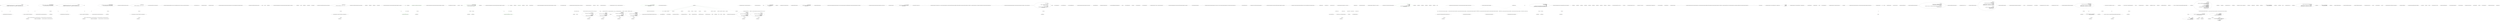 digraph  {
n42 [label=specs, span=""];
n43 [label=result, span=""];
n44 [label="System.Collections.Generic.KeyValuePair<string, System.Collections.Generic.IEnumerable<string>>", span=""];
n45 [label=specs, span=""];
n46 [label=result, span=""];
n47 [label="System.Collections.Generic.KeyValuePair<string, System.Collections.Generic.IEnumerable<string>>", span=""];
n0 [cluster="CommandLine.Tests.Unit.Core.TokenPartitionerTests.Partition_sequence_returns_sequence()", label="Entry CommandLine.Tests.Unit.Core.TokenPartitionerTests.Partition_sequence_returns_sequence()", span="13-13"];
n1 [cluster="CommandLine.Tests.Unit.Core.TokenPartitionerTests.Partition_sequence_returns_sequence()", label="var expectedSequence = new[]\r\n                {\r\n                    new KeyValuePair<string, IEnumerable<string>>(''i'', new[] {''10'', ''20'', ''30'', ''40''}) \r\n                }", span="16-19"];
n2 [cluster="CommandLine.Tests.Unit.Core.TokenPartitionerTests.Partition_sequence_returns_sequence()", label="var specs =new[]\r\n                {\r\n                    new OptionSpecification(string.Empty, ''stringvalue'', false, string.Empty, -1, -1, '\0', null, typeof(string), string.Empty, string.Empty, new List<string>()),\r\n                    new OptionSpecification(''i'', string.Empty, false, string.Empty, 3, 4, '\0', null, typeof(IEnumerable<int>), string.Empty, string.Empty, new List<string>())\r\n                }", span="20-24"];
n6 [cluster="System.Collections.Generic.KeyValuePair<TKey, TValue>.KeyValuePair(TKey, TValue)", label="Entry System.Collections.Generic.KeyValuePair<TKey, TValue>.KeyValuePair(TKey, TValue)", span="0-0"];
n4 [cluster="CommandLine.Tests.Unit.Core.TokenPartitionerTests.Partition_sequence_returns_sequence()", label="Assert.True(expectedSequence.All(a => result.Options.Any(r => a.Key.Equals(r.Key) && a.Value.SequenceEqual(r.Value))))", span="33-33"];
n3 [cluster="CommandLine.Tests.Unit.Core.TokenPartitionerTests.Partition_sequence_returns_sequence()", label="var result = TokenPartitioner.Partition(\r\n                new[] { Token.Name(''i''), Token.Value(''10''), Token.Value(''20''), Token.Value(''30''), Token.Value(''40'') },\r\n                name => TypeLookup.FindTypeDescriptor(name, specs, StringComparer.InvariantCulture)\r\n                )", span="27-30"];
n7 [cluster="CommandLine.Core.OptionSpecification.OptionSpecification(string, string, bool, string, int, int, char, CommandLine.Infrastructure.Maybe<object>, System.Type, string, string, System.Collections.Generic.IEnumerable<string>)", label="Entry CommandLine.Core.OptionSpecification.OptionSpecification(string, string, bool, string, int, int, char, CommandLine.Infrastructure.Maybe<object>, System.Type, string, string, System.Collections.Generic.IEnumerable<string>)", span="17-17"];
n8 [cluster="System.Collections.Generic.List<T>.List()", label="Entry System.Collections.Generic.List<T>.List()", span="0-0"];
n15 [cluster="lambda expression", label="TypeLookup.FindTypeDescriptor(name, specs, StringComparer.InvariantCulture)", span="29-29"];
n9 [cluster="CommandLine.Core.Token.Name(string)", label="Entry CommandLine.Core.Token.Name(string)", span="19-19"];
n10 [cluster="CommandLine.Core.Token.Value(string)", label="Entry CommandLine.Core.Token.Value(string)", span="24-24"];
n11 [cluster="CommandLine.Core.TokenPartitioner.Partition(System.Collections.Generic.IEnumerable<CommandLine.Core.Token>, System.Func<string, CommandLine.Infrastructure.Maybe<CommandLine.Core.TypeDescriptor>>)", label="Entry CommandLine.Core.TokenPartitioner.Partition(System.Collections.Generic.IEnumerable<CommandLine.Core.Token>, System.Func<string, CommandLine.Infrastructure.Maybe<CommandLine.Core.TypeDescriptor>>)", span="12-12"];
n14 [cluster="lambda expression", label="Entry lambda expression", span="29-29"];
n19 [cluster="lambda expression", label="result.Options.Any(r => a.Key.Equals(r.Key) && a.Value.SequenceEqual(r.Value))", span="33-33"];
n5 [cluster="CommandLine.Tests.Unit.Core.TokenPartitionerTests.Partition_sequence_returns_sequence()", label="Exit CommandLine.Tests.Unit.Core.TokenPartitionerTests.Partition_sequence_returns_sequence()", span="13-13"];
n12 [cluster="Unk.All", label="Entry Unk.All", span=""];
n13 [cluster="Unk.True", label="Entry Unk.True", span=""];
n18 [cluster="lambda expression", label="Entry lambda expression", span="33-33"];
n16 [cluster="lambda expression", label="Exit lambda expression", span="29-29"];
n17 [cluster="CommandLine.Core.TypeLookup.FindTypeDescriptor(string, System.Collections.Generic.IEnumerable<CommandLine.Core.OptionSpecification>, System.StringComparer)", label="Entry CommandLine.Core.TypeLookup.FindTypeDescriptor(string, System.Collections.Generic.IEnumerable<CommandLine.Core.OptionSpecification>, System.StringComparer)", span="11-11"];
n20 [cluster="lambda expression", label="Exit lambda expression", span="33-33"];
n21 [cluster="Unk.Any", label="Entry Unk.Any", span=""];
n22 [cluster="lambda expression", label="Entry lambda expression", span="33-33"];
n23 [cluster="lambda expression", label="a.Key.Equals(r.Key) && a.Value.SequenceEqual(r.Value)", span="33-33"];
n24 [cluster="lambda expression", label="Exit lambda expression", span="33-33"];
n25 [cluster="string.Equals(string)", label="Entry string.Equals(string)", span="0-0"];
n26 [cluster="Unk.SequenceEqual", label="Entry Unk.SequenceEqual", span=""];
n27 [cluster="CommandLine.Tests.Unit.Core.TokenPartitionerTests.Partition_sequence_returns_sequence_with_duplicates()", label="Entry CommandLine.Tests.Unit.Core.TokenPartitionerTests.Partition_sequence_returns_sequence_with_duplicates()", span="39-39"];
n28 [cluster="CommandLine.Tests.Unit.Core.TokenPartitionerTests.Partition_sequence_returns_sequence_with_duplicates()", label="var expectedSequence = new[]\r\n                {\r\n                    new KeyValuePair<string, IEnumerable<string>>(''i'', new[] {''10'', ''10'', ''30'', ''40''}) \r\n                }", span="42-45"];
n29 [cluster="CommandLine.Tests.Unit.Core.TokenPartitionerTests.Partition_sequence_returns_sequence_with_duplicates()", label="var specs =new[]\r\n                {\r\n                    new OptionSpecification(string.Empty, ''stringvalue'', false, string.Empty, -1, -1, '\0', null, typeof(string), string.Empty, string.Empty, new List<string>()),\r\n                    new OptionSpecification(''i'', string.Empty, false, string.Empty, 3, 4, '\0', null, typeof(IEnumerable<int>), string.Empty, string.Empty, new List<string>())\r\n                }", span="46-50"];
n31 [cluster="CommandLine.Tests.Unit.Core.TokenPartitionerTests.Partition_sequence_returns_sequence_with_duplicates()", label="Assert.True(expectedSequence.All(a => result.Options.Any(r => a.Key.Equals(r.Key) && a.Value.SequenceEqual(r.Value))))", span="59-59"];
n30 [cluster="CommandLine.Tests.Unit.Core.TokenPartitionerTests.Partition_sequence_returns_sequence_with_duplicates()", label="var result = TokenPartitioner.Partition(\r\n                new[] { Token.Name(''i''), Token.Value(''10''), Token.Value(''10''), Token.Value(''30''), Token.Value(''40'') },\r\n                name => TypeLookup.FindTypeDescriptor(name, specs, StringComparer.InvariantCulture)\r\n                )", span="53-56"];
n34 [cluster="lambda expression", label="TypeLookup.FindTypeDescriptor(name, specs, StringComparer.InvariantCulture)", span="55-55"];
n33 [cluster="lambda expression", label="Entry lambda expression", span="55-55"];
n37 [cluster="lambda expression", label="result.Options.Any(r => a.Key.Equals(r.Key) && a.Value.SequenceEqual(r.Value))", span="59-59"];
n32 [cluster="CommandLine.Tests.Unit.Core.TokenPartitionerTests.Partition_sequence_returns_sequence_with_duplicates()", label="Exit CommandLine.Tests.Unit.Core.TokenPartitionerTests.Partition_sequence_returns_sequence_with_duplicates()", span="39-39"];
n36 [cluster="lambda expression", label="Entry lambda expression", span="59-59"];
n35 [cluster="lambda expression", label="Exit lambda expression", span="55-55"];
n38 [cluster="lambda expression", label="Exit lambda expression", span="59-59"];
n39 [cluster="lambda expression", label="Entry lambda expression", span="59-59"];
n40 [cluster="lambda expression", label="a.Key.Equals(r.Key) && a.Value.SequenceEqual(r.Value)", span="59-59"];
n41 [cluster="lambda expression", label="Exit lambda expression", span="59-59"];
m0_11 [cluster="Unk.SingleOrDefault", file="NameLookup.cs", label="Entry Unk.SingleOrDefault", span=""];
m0_0 [cluster="CommandLine.Core.NameLookup.Contains(string, System.Collections.Generic.IEnumerable<CommandLine.Core.OptionSpecification>, System.StringComparer)", file="NameLookup.cs", label="Entry CommandLine.Core.NameLookup.Contains(string, System.Collections.Generic.IEnumerable<CommandLine.Core.OptionSpecification>, System.StringComparer)", span="11-11"];
m0_1 [cluster="CommandLine.Core.NameLookup.Contains(string, System.Collections.Generic.IEnumerable<CommandLine.Core.OptionSpecification>, System.StringComparer)", color=green, community=0, file="NameLookup.cs", label="return specifications.Any(a => name.MatchName(a.ShortName, a.LongName, comparer));", prediction=0, span="13-13"];
m0_2 [cluster="CommandLine.Core.NameLookup.Contains(string, System.Collections.Generic.IEnumerable<CommandLine.Core.OptionSpecification>, System.StringComparer)", file="NameLookup.cs", label="Exit CommandLine.Core.NameLookup.Contains(string, System.Collections.Generic.IEnumerable<CommandLine.Core.OptionSpecification>, System.StringComparer)", span="11-11"];
m0_7 [cluster="string.MatchName(string, string, System.StringComparer)", file="NameLookup.cs", label="Entry string.MatchName(string, string, System.StringComparer)", span="8-8"];
m0_12 [cluster="Unk.ToMaybe", file="NameLookup.cs", label="Entry Unk.ToMaybe", span=""];
m0_21 [cluster="Unk.Just", file="NameLookup.cs", label="Entry Unk.Just", span=""];
m0_18 [cluster="lambda expression", file="NameLookup.cs", label="Entry lambda expression", span="22-22"];
m0_4 [cluster="lambda expression", file="NameLookup.cs", label="Entry lambda expression", span="13-13"];
m0_5 [cluster="lambda expression", color=green, community=0, file="NameLookup.cs", label="name.MatchName(a.ShortName, a.LongName, comparer)", prediction=1, span="13-13"];
m0_6 [cluster="lambda expression", file="NameLookup.cs", label="Exit lambda expression", span="13-13"];
m0_15 [cluster="lambda expression", file="NameLookup.cs", label="Entry lambda expression", span="20-20"];
m0_16 [cluster="lambda expression", color=green, community=0, file="NameLookup.cs", label="name.MatchName(a.ShortName, a.LongName, comparer) && a.Separator != '\0'", prediction=2, span="20-20"];
m0_17 [cluster="lambda expression", file="NameLookup.cs", label="Exit lambda expression", span="20-20"];
m0_19 [cluster="lambda expression", color=green, community=0, file="NameLookup.cs", label="Maybe.Just(spec.Separator)", prediction=3, span="22-22"];
m0_20 [cluster="lambda expression", file="NameLookup.cs", label="Exit lambda expression", span="22-22"];
m0_14 [cluster="Unk.Return", file="NameLookup.cs", label="Entry Unk.Return", span=""];
m0_13 [cluster="CSharpx.Maybe.Nothing<T>()", file="NameLookup.cs", label="Entry CSharpx.Maybe.Nothing<T>()", span="116-116"];
m0_8 [cluster="CommandLine.Core.NameLookup.HavingSeparator(string, System.Collections.Generic.IEnumerable<CommandLine.Core.OptionSpecification>, System.StringComparer)", file="NameLookup.cs", label="Entry CommandLine.Core.NameLookup.HavingSeparator(string, System.Collections.Generic.IEnumerable<CommandLine.Core.OptionSpecification>, System.StringComparer)", span="16-16"];
m0_9 [cluster="CommandLine.Core.NameLookup.HavingSeparator(string, System.Collections.Generic.IEnumerable<CommandLine.Core.OptionSpecification>, System.StringComparer)", color=green, community=0, file="NameLookup.cs", label="return specifications.SingleOrDefault(\r\n                a => name.MatchName(a.ShortName, a.LongName, comparer) && a.Separator != '\0')\r\n                .ToMaybe()\r\n                .Return(spec => Maybe.Just(spec.Separator), Maybe.Nothing<char>());", prediction=4, span="19-22"];
m0_10 [cluster="CommandLine.Core.NameLookup.HavingSeparator(string, System.Collections.Generic.IEnumerable<CommandLine.Core.OptionSpecification>, System.StringComparer)", file="NameLookup.cs", label="Exit CommandLine.Core.NameLookup.HavingSeparator(string, System.Collections.Generic.IEnumerable<CommandLine.Core.OptionSpecification>, System.StringComparer)", span="16-16"];
m0_22 [file="NameLookup.cs", label=string, span=""];
m0_23 [file="NameLookup.cs", label="System.StringComparer", span=""];
m0_24 [file="NameLookup.cs", label=string, span=""];
m0_25 [file="NameLookup.cs", label="System.StringComparer", span=""];
m1_10 [cluster="CommandLine.Parser.Parser(System.Action<CommandLine.ParserSettings>)", file="Parser.cs", label="throw new ArgumentNullException(''configuration'');", span="39-39"];
m1_8 [cluster="lambda expression", color=green, community=0, file="Parser.cs", label="new[] { ''x'', ''switch'' }.Contains(name)\r\n                        ? Maybe.Just(TypeDescriptor.Create(TypeDescriptorKind.Boolean, Maybe.Nothing<int>()))\r\n                        : Maybe.Nothing<TypeDescriptor>()", prediction=5, span="20-22"];
m1_9 [cluster="CommandLine.Parser.Parser(System.Action<CommandLine.ParserSettings>)", file="Parser.cs", label="configuration == null", span="39-39"];
m1_12 [cluster="CommandLine.Core.TypeDescriptor.Create(CommandLine.Core.TypeDescriptorKind, CommandLine.Infrastructure.Maybe<int>)", file="Parser.cs", label="Entry CommandLine.Core.TypeDescriptor.Create(CommandLine.Core.TypeDescriptorKind, CommandLine.Infrastructure.Maybe<int>)", span="36-36"];
m1_11 [cluster="CommandLine.Infrastructure.Maybe.Nothing<T>()", file="Parser.cs", label="Entry CommandLine.Infrastructure.Maybe.Nothing<T>()", span="66-66"];
m1_13 [cluster="CommandLine.Infrastructure.Maybe.Just<T>(T)", file="Parser.cs", label="Entry CommandLine.Infrastructure.Maybe.Just<T>(T)", span="71-71"];
m1_14 [cluster="CommandLine.Tests.Unit.Core.SwitchTests.Partition_switch_values()", file="Parser.cs", label="Entry CommandLine.Tests.Unit.Core.SwitchTests.Partition_switch_values()", span="28-28"];
m1_37 [cluster="CommandLine.Parser.HandleUnknownArguments(bool)", file="Parser.cs", label="Entry CommandLine.Parser.HandleUnknownArguments(bool)", span="198-198"];
m1_118 [cluster="CommandLine.Parser.HandleUnknownArguments(bool)", file="Parser.cs", label="return ignoreUnknownArguments\r\n                ? Enumerable.Empty<ErrorType>().Concat(ErrorType.UnknownOptionError)\r\n                : Enumerable.Empty<ErrorType>();", span="200-202"];
m1_119 [cluster="CommandLine.Parser.HandleUnknownArguments(bool)", file="Parser.cs", label="Exit CommandLine.Parser.HandleUnknownArguments(bool)", span="198-198"];
m1_87 [cluster="CommandLine.Core.Tokenizer.PreprocessDashDash(System.Collections.Generic.IEnumerable<string>, System.Func<System.Collections.Generic.IEnumerable<string>, RailwaySharp.ErrorHandling.Result<System.Collections.Generic.IEnumerable<CommandLine.Core.Token>, CommandLine.Error>>)", file="Parser.cs", label="Entry CommandLine.Core.Tokenizer.PreprocessDashDash(System.Collections.Generic.IEnumerable<string>, System.Func<System.Collections.Generic.IEnumerable<string>, RailwaySharp.ErrorHandling.Result<System.Collections.Generic.IEnumerable<CommandLine.Core.Token>, CommandLine.Error>>)", span="44-44"];
m1_93 [cluster="CommandLine.Core.Tokenizer.Normalize(System.Collections.Generic.IEnumerable<CommandLine.Core.Token>, System.Func<string, bool>)", file="Parser.cs", label="Entry CommandLine.Core.Tokenizer.Normalize(System.Collections.Generic.IEnumerable<CommandLine.Core.Token>, System.Func<string, bool>)", span="78-78"];
m1_20 [cluster="CommandLine.Core.Token.Value(string)", file="Parser.cs", label="Entry CommandLine.Core.Token.Value(string)", span="24-24"];
m1_21 [cluster="CommandLine.Parser.~Parser()", file="Parser.cs", label="Dispose(false)", span="57-57"];
m1_22 [cluster="lambda expression", file="Parser.cs", label="new[] { ''x'', ''switch'' }.Contains(name)\r\n                        ? Maybe.Just(TypeDescriptor.Create(TypeDescriptorKind.Boolean, Maybe.Nothing<int>()))\r\n                        : Maybe.Nothing<TypeDescriptor>()", span="39-41"];
m1_86 [cluster="Func<IEnumerable<Token>, IEnumerable<Token>>.cstr", file="Parser.cs", label="Entry Func<IEnumerable<Token>, IEnumerable<Token>>.cstr", span=""];
m1_38 [cluster="CommandLine.Core.InstanceBuilder.Build<T>(CSharpx.Maybe<System.Func<T>>, System.Func<System.Collections.Generic.IEnumerable<string>, System.Collections.Generic.IEnumerable<CommandLine.Core.OptionSpecification>, RailwaySharp.ErrorHandling.Result<System.Collections.Generic.IEnumerable<CommandLine.Core.Token>, CommandLine.Error>>, System.Collections.Generic.IEnumerable<string>, System.StringComparer, System.Globalization.CultureInfo, System.Collections.Generic.IEnumerable<CommandLine.ErrorType>)", file="Parser.cs", label="Entry CommandLine.Core.InstanceBuilder.Build<T>(CSharpx.Maybe<System.Func<T>>, System.Func<System.Collections.Generic.IEnumerable<string>, System.Collections.Generic.IEnumerable<CommandLine.Core.OptionSpecification>, RailwaySharp.ErrorHandling.Result<System.Collections.Generic.IEnumerable<CommandLine.Core.Token>, CommandLine.Error>>, System.Collections.Generic.IEnumerable<string>, System.StringComparer, System.Globalization.CultureInfo, System.Collections.Generic.IEnumerable<CommandLine.ErrorType>)", span="37-37"];
m1_89 [cluster="CommandLine.Core.Tokenizer.ExplodeOptionList(RailwaySharp.ErrorHandling.Result<System.Collections.Generic.IEnumerable<CommandLine.Core.Token>, CommandLine.Error>, System.Func<string, CSharpx.Maybe<char>>)", file="Parser.cs", label="Entry CommandLine.Core.Tokenizer.ExplodeOptionList(RailwaySharp.ErrorHandling.Result<System.Collections.Generic.IEnumerable<CommandLine.Core.Token>, CommandLine.Error>, System.Func<string, CSharpx.Maybe<char>>)", span="57-57"];
m1_16 [cluster="CommandLine.Tests.Unit.Core.SwitchTests.Partition_switch_values()", file="Parser.cs", label="var result = Switch.Partition(\r\n                new []\r\n                    {\r\n                        Token.Name(''str''), Token.Value(''strvalue''), Token.Value(''freevalue''),\r\n                        Token.Name(''x''), Token.Value(''freevalue2'')\r\n                    },\r\n                name =>\r\n                    new[] { ''x'', ''switch'' }.Contains(name)\r\n                        ? Maybe.Just(TypeDescriptor.Create(TypeDescriptorKind.Boolean, Maybe.Nothing<int>()))\r\n                        : Maybe.Nothing<TypeDescriptor>())", span="32-41"];
m1_59 [cluster="CommandLine.Parser.ParseArguments(System.Collections.Generic.IEnumerable<string>, params System.Type[])", file="Parser.cs", label="Entry CommandLine.Parser.ParseArguments(System.Collections.Generic.IEnumerable<string>, params System.Type[])", span="144-144"];
m1_60 [cluster="CommandLine.Parser.ParseArguments(System.Collections.Generic.IEnumerable<string>, params System.Type[])", file="Parser.cs", label="args == null", span="146-146"];
m1_62 [cluster="CommandLine.Parser.ParseArguments(System.Collections.Generic.IEnumerable<string>, params System.Type[])", file="Parser.cs", label="types == null", span="147-147"];
m1_64 [cluster="CommandLine.Parser.ParseArguments(System.Collections.Generic.IEnumerable<string>, params System.Type[])", file="Parser.cs", label="types.Length == 0", span="148-148"];
m1_66 [cluster="CommandLine.Parser.ParseArguments(System.Collections.Generic.IEnumerable<string>, params System.Type[])", file="Parser.cs", label="return MakeParserResult(\r\n                () => InstanceChooser.Choose(\r\n                    (arguments, optionSpecs) => Tokenize(arguments, optionSpecs, settings),\r\n                    types,\r\n                    args,\r\n                    settings.NameComparer,\r\n                    settings.ParsingCulture,\r\n                    HandleUnknownArguments(settings.IgnoreUnknownArguments)),\r\n                settings);", span="150-158"];
m1_61 [cluster="CommandLine.Parser.ParseArguments(System.Collections.Generic.IEnumerable<string>, params System.Type[])", file="Parser.cs", label="throw new ArgumentNullException(''args'');", span="146-146"];
m1_63 [cluster="CommandLine.Parser.ParseArguments(System.Collections.Generic.IEnumerable<string>, params System.Type[])", file="Parser.cs", label="throw new ArgumentNullException(''types'');", span="147-147"];
m1_65 [cluster="CommandLine.Parser.ParseArguments(System.Collections.Generic.IEnumerable<string>, params System.Type[])", file="Parser.cs", label="throw new ArgumentOutOfRangeException(''types'');", span="148-148"];
m1_67 [cluster="CommandLine.Parser.ParseArguments(System.Collections.Generic.IEnumerable<string>, params System.Type[])", file="Parser.cs", label="Exit CommandLine.Parser.ParseArguments(System.Collections.Generic.IEnumerable<string>, params System.Type[])", span="144-144"];
m1_3 [cluster="CommandLine.Tests.Unit.Core.SwitchTests.Partition_switch_values_from_empty_token_sequence()", file="Parser.cs", label="expected.ShouldAllBeEquivalentTo(result)", span="24-24"];
m1_17 [cluster="CommandLine.Tests.Unit.Core.SwitchTests.Partition_switch_values()", file="Parser.cs", label="expected.ShouldAllBeEquivalentTo(result)", span="43-43"];
m1_18 [cluster="CommandLine.Tests.Unit.Core.SwitchTests.Partition_switch_values()", file="Parser.cs", label="Exit CommandLine.Tests.Unit.Core.SwitchTests.Partition_switch_values()", span="28-28"];
m1_19 [cluster="CommandLine.Parser.Parser(CommandLine.ParserSettings)", file="Parser.cs", label="Exit CommandLine.Parser.Parser(CommandLine.ParserSettings)", span="46-46"];
m1_68 [cluster="System.ArgumentOutOfRangeException.ArgumentOutOfRangeException(string)", file="Parser.cs", label="Entry System.ArgumentOutOfRangeException.ArgumentOutOfRangeException(string)", span="0-0"];
m1_43 [cluster="CommandLine.Parser.ParseArguments<T>(System.Func<T>, System.Collections.Generic.IEnumerable<string>)", file="Parser.cs", label="Entry CommandLine.Parser.ParseArguments<T>(System.Func<T>, System.Collections.Generic.IEnumerable<string>)", span="114-114"];
m1_44 [cluster="CommandLine.Parser.ParseArguments<T>(System.Func<T>, System.Collections.Generic.IEnumerable<string>)", file="Parser.cs", label="factory == null", span="117-117"];
m1_48 [cluster="CommandLine.Parser.ParseArguments<T>(System.Func<T>, System.Collections.Generic.IEnumerable<string>)", file="Parser.cs", label="args == null", span="119-119"];
m1_50 [cluster="CommandLine.Parser.ParseArguments<T>(System.Func<T>, System.Collections.Generic.IEnumerable<string>)", file="Parser.cs", label="return MakeParserResult(\r\n                () => InstanceBuilder.Build(\r\n                    Maybe.Just(factory),\r\n                    (arguments, optionSpecs) => Tokenize(arguments, optionSpecs, settings),\r\n                    args,\r\n                    settings.NameComparer,\r\n                    settings.ParsingCulture,\r\n                    HandleUnknownArguments(settings.IgnoreUnknownArguments)),\r\n                settings);", span="121-129"];
m1_45 [cluster="CommandLine.Parser.ParseArguments<T>(System.Func<T>, System.Collections.Generic.IEnumerable<string>)", file="Parser.cs", label="throw new ArgumentNullException(''factory'');", span="117-117"];
m1_46 [cluster="CommandLine.Parser.ParseArguments<T>(System.Func<T>, System.Collections.Generic.IEnumerable<string>)", file="Parser.cs", label="!typeof(T).IsMutable()", span="118-118"];
m1_47 [cluster="CommandLine.Parser.ParseArguments<T>(System.Func<T>, System.Collections.Generic.IEnumerable<string>)", file="Parser.cs", label="throw new ArgumentException(''factory'');", span="118-118"];
m1_49 [cluster="CommandLine.Parser.ParseArguments<T>(System.Func<T>, System.Collections.Generic.IEnumerable<string>)", file="Parser.cs", label="throw new ArgumentNullException(''args'');", span="119-119"];
m1_51 [cluster="CommandLine.Parser.ParseArguments<T>(System.Func<T>, System.Collections.Generic.IEnumerable<string>)", file="Parser.cs", label="Exit CommandLine.Parser.ParseArguments<T>(System.Func<T>, System.Collections.Generic.IEnumerable<string>)", span="114-114"];
m1_113 [cluster="CommandLine.Core.NameLookup.HavingSeparator(string, System.Collections.Generic.IEnumerable<CommandLine.Core.OptionSpecification>, System.StringComparer)", file="Parser.cs", label="Entry CommandLine.Core.NameLookup.HavingSeparator(string, System.Collections.Generic.IEnumerable<CommandLine.Core.OptionSpecification>, System.StringComparer)", span="16-16"];
m1_52 [cluster="System.ArgumentException.ArgumentException(string)", file="Parser.cs", label="Entry System.ArgumentException.ArgumentException(string)", span="0-0"];
m1_88 [cluster="CommandLine.Core.Tokenizer.Tokenize(System.Collections.Generic.IEnumerable<string>, System.Func<string, bool>, System.Func<System.Collections.Generic.IEnumerable<CommandLine.Core.Token>, System.Collections.Generic.IEnumerable<CommandLine.Core.Token>>)", file="Parser.cs", label="Entry CommandLine.Core.Tokenizer.Tokenize(System.Collections.Generic.IEnumerable<string>, System.Func<string, bool>, System.Func<System.Collections.Generic.IEnumerable<CommandLine.Core.Token>, System.Collections.Generic.IEnumerable<CommandLine.Core.Token>>)", span="20-20"];
m1_120 [cluster="System.Linq.Enumerable.Empty<TResult>()", file="Parser.cs", label="Entry System.Linq.Enumerable.Empty<TResult>()", span="0-0"];
m1_4 [cluster="CommandLine.Tests.Unit.Core.SwitchTests.Partition_switch_values_from_empty_token_sequence()", file="Parser.cs", label="Exit CommandLine.Tests.Unit.Core.SwitchTests.Partition_switch_values_from_empty_token_sequence()", span="13-13"];
m1_97 [cluster="CommandLine.Core.NameLookup.Contains(string, System.Collections.Generic.IEnumerable<CommandLine.Core.OptionSpecification>, System.StringComparer)", file="Parser.cs", label="Entry CommandLine.Core.NameLookup.Contains(string, System.Collections.Generic.IEnumerable<CommandLine.Core.OptionSpecification>, System.StringComparer)", span="11-11"];
m1_5 [cluster="CommandLine.Core.Switch.Partition(System.Collections.Generic.IEnumerable<CommandLine.Core.Token>, System.Func<string, CommandLine.Infrastructure.Maybe<CommandLine.Core.TypeDescriptor>>)", file="Parser.cs", label="Entry CommandLine.Core.Switch.Partition(System.Collections.Generic.IEnumerable<CommandLine.Core.Token>, System.Func<string, CommandLine.Infrastructure.Maybe<CommandLine.Core.TypeDescriptor>>)", span="11-11"];
m1_6 [cluster="Unk.ShouldAllBeEquivalentTo", file="Parser.cs", label="Entry Unk.ShouldAllBeEquivalentTo", span=""];
m1_7 [cluster="CommandLine.Parser.Parser()", file="Parser.cs", label="Exit CommandLine.Parser.Parser()", span="26-26"];
m1_31 [cluster="CSharpx.Maybe.Just<T>(T)", file="Parser.cs", label="Entry CSharpx.Maybe.Just<T>(T)", span="124-124"];
m1_116 [cluster="System.Func<TResult>.Invoke()", file="Parser.cs", label="Entry System.Func<TResult>.Invoke()", span="0-0"];
m1_117 [cluster="CommandLine.Parser.DisplayHelp<T>(CommandLine.ParserResult<T>, System.IO.TextWriter)", file="Parser.cs", label="Entry CommandLine.Parser.DisplayHelp<T>(CommandLine.ParserResult<T>, System.IO.TextWriter)", span="205-205"];
m1_122 [cluster="CommandLine.Parser.DisplayHelp<T>(CommandLine.ParserResult<T>, System.IO.TextWriter)", file="Parser.cs", label="parserResult.Tag == ParserResultType.NotParsed", span="207-207"];
m1_123 [cluster="CommandLine.Parser.DisplayHelp<T>(CommandLine.ParserResult<T>, System.IO.TextWriter)", file="Parser.cs", label="((NotParsed<T>)parserResult).Errors.Any()", span="209-209"];
m1_124 [cluster="CommandLine.Parser.DisplayHelp<T>(CommandLine.ParserResult<T>, System.IO.TextWriter)", file="Parser.cs", label="helpWriter.ToMaybe().Do(writer => writer.Write(HelpText.AutoBuild(parserResult)))", span="211-211"];
m1_125 [cluster="CommandLine.Parser.DisplayHelp<T>(CommandLine.ParserResult<T>, System.IO.TextWriter)", file="Parser.cs", label="return parserResult;", span="215-215"];
m1_126 [cluster="CommandLine.Parser.DisplayHelp<T>(CommandLine.ParserResult<T>, System.IO.TextWriter)", file="Parser.cs", label="Exit CommandLine.Parser.DisplayHelp<T>(CommandLine.ParserResult<T>, System.IO.TextWriter)", span="205-205"];
m1_130 [cluster="lambda expression", file="Parser.cs", label="Entry lambda expression", span="211-211"];
m1_0 [cluster="CommandLine.Tests.Unit.Core.SwitchTests.Partition_switch_values_from_empty_token_sequence()", file="Parser.cs", label="Entry CommandLine.Tests.Unit.Core.SwitchTests.Partition_switch_values_from_empty_token_sequence()", span="13-13"];
m1_2 [cluster="CommandLine.Tests.Unit.Core.SwitchTests.Partition_switch_values_from_empty_token_sequence()", color=green, community=0, file="Parser.cs", label="var result = Switch.Partition(\r\n                new Token[] { },\r\n                name =>\r\n                    new[] { ''x'', ''switch'' }.Contains(name)\r\n                        ? Maybe.Just(TypeDescriptor.Create(TypeDescriptorKind.Boolean, Maybe.Nothing<int>()))\r\n                        : Maybe.Nothing<TypeDescriptor>())", prediction=6, span="17-22"];
m1_35 [cluster="lambda expression", file="Parser.cs", label="InstanceBuilder.Build(\r\n                    factory,\r\n                    (arguments, optionSpecs) => Tokenize(arguments, optionSpecs, settings),\r\n                    args,\r\n                    settings.NameComparer,\r\n                    settings.ParsingCulture,\r\n                    HandleUnknownArguments(settings.IgnoreUnknownArguments))", span="94-100"];
m1_34 [cluster="lambda expression", file="Parser.cs", label="Entry lambda expression", span="94-100"];
m1_36 [cluster="lambda expression", file="Parser.cs", label="Exit lambda expression", span="94-100"];
m1_39 [cluster="lambda expression", file="Parser.cs", label="Entry lambda expression", span="96-96"];
m1_40 [cluster="lambda expression", file="Parser.cs", label="Tokenize(arguments, optionSpecs, settings)", span="96-96"];
m1_41 [cluster="lambda expression", file="Parser.cs", label="Exit lambda expression", span="96-96"];
m1_54 [cluster="lambda expression", file="Parser.cs", label="InstanceBuilder.Build(\r\n                    Maybe.Just(factory),\r\n                    (arguments, optionSpecs) => Tokenize(arguments, optionSpecs, settings),\r\n                    args,\r\n                    settings.NameComparer,\r\n                    settings.ParsingCulture,\r\n                    HandleUnknownArguments(settings.IgnoreUnknownArguments))", span="122-128"];
m1_53 [cluster="lambda expression", file="Parser.cs", label="Entry lambda expression", span="122-128"];
m1_55 [cluster="lambda expression", file="Parser.cs", label="Exit lambda expression", span="122-128"];
m1_56 [cluster="lambda expression", file="Parser.cs", label="Entry lambda expression", span="124-124"];
m1_57 [cluster="lambda expression", file="Parser.cs", label="Tokenize(arguments, optionSpecs, settings)", span="124-124"];
m1_58 [cluster="lambda expression", file="Parser.cs", label="Exit lambda expression", span="124-124"];
m1_70 [cluster="lambda expression", file="Parser.cs", label="InstanceChooser.Choose(\r\n                    (arguments, optionSpecs) => Tokenize(arguments, optionSpecs, settings),\r\n                    types,\r\n                    args,\r\n                    settings.NameComparer,\r\n                    settings.ParsingCulture,\r\n                    HandleUnknownArguments(settings.IgnoreUnknownArguments))", span="151-157"];
m1_69 [cluster="lambda expression", file="Parser.cs", label="Entry lambda expression", span="151-157"];
m1_71 [cluster="lambda expression", file="Parser.cs", label="Exit lambda expression", span="151-157"];
m1_73 [cluster="lambda expression", file="Parser.cs", label="Entry lambda expression", span="152-152"];
m1_74 [cluster="lambda expression", file="Parser.cs", label="Tokenize(arguments, optionSpecs, settings)", span="152-152"];
m1_75 [cluster="lambda expression", file="Parser.cs", label="Exit lambda expression", span="152-152"];
m1_102 [cluster="lambda expression", file="Parser.cs", label="Tokenizer.Tokenize(args, name => NameLookup.Contains(name, optionSpecs, settings.NameComparer), normalize)", span="185-185"];
m1_105 [cluster="lambda expression", file="Parser.cs", label="NameLookup.Contains(name, optionSpecs, settings.NameComparer)", span="185-185"];
m1_108 [cluster="lambda expression", file="Parser.cs", label="NameLookup.Contains(name, optionSpecs, settings.NameComparer)", span="186-186"];
m1_111 [cluster="lambda expression", file="Parser.cs", label="NameLookup.HavingSeparator(name, optionSpecs, settings.NameComparer)", span="187-187"];
m1_99 [cluster="lambda expression", file="Parser.cs", label=toks, span="179-179"];
m1_101 [cluster="lambda expression", file="Parser.cs", label="Entry lambda expression", span="184-185"];
m1_107 [cluster="lambda expression", file="Parser.cs", label="Entry lambda expression", span="186-186"];
m1_110 [cluster="lambda expression", file="Parser.cs", label="Entry lambda expression", span="187-187"];
m1_90 [cluster="lambda expression", file="Parser.cs", label="Entry lambda expression", span="177-178"];
m1_92 [cluster="lambda expression", file="Parser.cs", label="Exit lambda expression", span="177-178"];
m1_94 [cluster="lambda expression", file="Parser.cs", label="Entry lambda expression", span="178-178"];
m1_96 [cluster="lambda expression", file="Parser.cs", label="Exit lambda expression", span="178-178"];
m1_98 [cluster="lambda expression", file="Parser.cs", label="Entry lambda expression", span="179-179"];
m1_100 [cluster="lambda expression", file="Parser.cs", label="Exit lambda expression", span="179-179"];
m1_103 [cluster="lambda expression", file="Parser.cs", label="Exit lambda expression", span="184-185"];
m1_104 [cluster="lambda expression", file="Parser.cs", label="Entry lambda expression", span="185-185"];
m1_106 [cluster="lambda expression", file="Parser.cs", label="Exit lambda expression", span="185-185"];
m1_109 [cluster="lambda expression", file="Parser.cs", label="Exit lambda expression", span="186-186"];
m1_112 [cluster="lambda expression", file="Parser.cs", label="Exit lambda expression", span="187-187"];
m1_131 [cluster="lambda expression", file="Parser.cs", label="writer.Write(HelpText.AutoBuild(parserResult))", span="211-211"];
m1_132 [cluster="lambda expression", file="Parser.cs", label="Exit lambda expression", span="211-211"];
m1_127 [cluster="System.Collections.Generic.IEnumerable<TSource>.Any<TSource>()", file="Parser.cs", label="Entry System.Collections.Generic.IEnumerable<TSource>.Any<TSource>()", span="0-0"];
m1_128 [cluster="T.ToMaybe<T>()", file="Parser.cs", label="Entry T.ToMaybe<T>()", span="249-249"];
m1_121 [cluster="System.Collections.Generic.IEnumerable<T>.Concat<T>(T)", file="Parser.cs", label="Entry System.Collections.Generic.IEnumerable<T>.Concat<T>(T)", span="94-94"];
m1_129 [cluster="CSharpx.Maybe<T>.Do<T>(System.Action<T>)", file="Parser.cs", label="Entry CSharpx.Maybe<T>.Do<T>(System.Action<T>)", span="300-300"];
m1_133 [cluster="CommandLine.Text.HelpText.AutoBuild<T>(CommandLine.ParserResult<T>)", file="Parser.cs", label="Entry CommandLine.Text.HelpText.AutoBuild<T>(CommandLine.ParserResult<T>)", span="260-260"];
m1_15 [cluster="System.ArgumentNullException.ArgumentNullException(string)", file="Parser.cs", label="Entry System.ArgumentNullException.ArgumentNullException(string)", span="0-0"];
m1_80 [cluster="System.GC.SuppressFinalize(object)", file="Parser.cs", label="Entry System.GC.SuppressFinalize(object)", span="0-0"];
m1_32 [cluster="CSharpx.Maybe.Nothing<T>()", file="Parser.cs", label="Entry CSharpx.Maybe.Nothing<T>()", span="116-116"];
m1_142 [cluster="CommandLine.ParserSettings.Dispose()", file="Parser.cs", label="Entry CommandLine.ParserSettings.Dispose()", span="119-119"];
m1_72 [cluster="CommandLine.Core.InstanceChooser.Choose(System.Func<System.Collections.Generic.IEnumerable<string>, System.Collections.Generic.IEnumerable<CommandLine.Core.OptionSpecification>, RailwaySharp.ErrorHandling.Result<System.Collections.Generic.IEnumerable<CommandLine.Core.Token>, CommandLine.Error>>, System.Collections.Generic.IEnumerable<System.Type>, System.Collections.Generic.IEnumerable<string>, System.StringComparer, System.Globalization.CultureInfo, System.Collections.Generic.IEnumerable<CommandLine.ErrorType>)", file="Parser.cs", label="Entry CommandLine.Core.InstanceChooser.Choose(System.Func<System.Collections.Generic.IEnumerable<string>, System.Collections.Generic.IEnumerable<CommandLine.Core.OptionSpecification>, RailwaySharp.ErrorHandling.Result<System.Collections.Generic.IEnumerable<CommandLine.Core.Token>, CommandLine.Error>>, System.Collections.Generic.IEnumerable<System.Type>, System.Collections.Generic.IEnumerable<string>, System.StringComparer, System.Globalization.CultureInfo, System.Collections.Generic.IEnumerable<CommandLine.ErrorType>)", span="35-35"];
m1_30 [cluster="System.Type.IsMutable()", file="Parser.cs", label="Entry System.Type.IsMutable()", span="139-139"];
m1_33 [cluster="CommandLine.Parser.MakeParserResult<T>(System.Func<CommandLine.ParserResult<T>>, CommandLine.ParserSettings)", file="Parser.cs", label="Entry CommandLine.Parser.MakeParserResult<T>(System.Func<CommandLine.ParserResult<T>>, CommandLine.ParserSettings)", span="191-191"];
m1_114 [cluster="CommandLine.Parser.MakeParserResult<T>(System.Func<CommandLine.ParserResult<T>>, CommandLine.ParserSettings)", file="Parser.cs", label="return DisplayHelp(\r\n                parseFunc(),\r\n                settings.HelpWriter);", span="193-195"];
m1_115 [cluster="CommandLine.Parser.MakeParserResult<T>(System.Func<CommandLine.ParserResult<T>>, CommandLine.ParserSettings)", file="Parser.cs", label="Exit CommandLine.Parser.MakeParserResult<T>(System.Func<CommandLine.ParserResult<T>>, CommandLine.ParserSettings)", span="191-191"];
m1_76 [cluster="CommandLine.Parser.Dispose()", file="Parser.cs", label="Entry CommandLine.Parser.Dispose()", span="164-164"];
m1_77 [cluster="CommandLine.Parser.Dispose()", file="Parser.cs", label="Dispose(true)", span="166-166"];
m1_78 [cluster="CommandLine.Parser.Dispose()", file="Parser.cs", label="GC.SuppressFinalize(this)", span="168-168"];
m1_79 [cluster="CommandLine.Parser.Dispose()", file="Parser.cs", label="Exit CommandLine.Parser.Dispose()", span="164-164"];
m1_24 [cluster="CommandLine.Parser.ParseArguments<T>(System.Collections.Generic.IEnumerable<string>)", file="Parser.cs", label="Entry CommandLine.Parser.ParseArguments<T>(System.Collections.Generic.IEnumerable<string>)", span="85-85"];
m1_25 [cluster="CommandLine.Parser.ParseArguments<T>(System.Collections.Generic.IEnumerable<string>)", file="Parser.cs", label="args == null", span="87-87"];
m1_28 [cluster="CommandLine.Parser.ParseArguments<T>(System.Collections.Generic.IEnumerable<string>)", file="Parser.cs", label="return MakeParserResult(\r\n                () => InstanceBuilder.Build(\r\n                    factory,\r\n                    (arguments, optionSpecs) => Tokenize(arguments, optionSpecs, settings),\r\n                    args,\r\n                    settings.NameComparer,\r\n                    settings.ParsingCulture,\r\n                    HandleUnknownArguments(settings.IgnoreUnknownArguments)),\r\n                settings);", span="93-101"];
m1_26 [cluster="CommandLine.Parser.ParseArguments<T>(System.Collections.Generic.IEnumerable<string>)", file="Parser.cs", label="throw new ArgumentNullException(''args'');", span="87-87"];
m1_27 [cluster="CommandLine.Parser.ParseArguments<T>(System.Collections.Generic.IEnumerable<string>)", file="Parser.cs", label="var factory = typeof(T).IsMutable()\r\n                ? Maybe.Just<Func<T>>(Activator.CreateInstance<T>)\r\n                : Maybe.Nothing<Func<T>>()", span="89-91"];
m1_29 [cluster="CommandLine.Parser.ParseArguments<T>(System.Collections.Generic.IEnumerable<string>)", file="Parser.cs", label="Exit CommandLine.Parser.ParseArguments<T>(System.Collections.Generic.IEnumerable<string>)", span="85-85"];
m1_42 [cluster="CommandLine.Parser.Tokenize(System.Collections.Generic.IEnumerable<string>, System.Collections.Generic.IEnumerable<CommandLine.Core.OptionSpecification>, CommandLine.ParserSettings)", file="Parser.cs", label="Entry CommandLine.Parser.Tokenize(System.Collections.Generic.IEnumerable<string>, System.Collections.Generic.IEnumerable<CommandLine.Core.OptionSpecification>, CommandLine.ParserSettings)", span="171-171"];
m1_82 [cluster="CommandLine.Parser.Tokenize(System.Collections.Generic.IEnumerable<string>, System.Collections.Generic.IEnumerable<CommandLine.Core.OptionSpecification>, CommandLine.ParserSettings)", file="Parser.cs", label="var tokens = settings.EnableDashDash\r\n                ? Tokenizer.PreprocessDashDash(\r\n                        arguments,\r\n                        args =>\r\n                            Tokenizer.Tokenize(args, name => NameLookup.Contains(name, optionSpecs, settings.NameComparer), normalize))\r\n                : Tokenizer.Tokenize(arguments, name => NameLookup.Contains(name, optionSpecs, settings.NameComparer), normalize)", span="181-186"];
m1_83 [cluster="CommandLine.Parser.Tokenize(System.Collections.Generic.IEnumerable<string>, System.Collections.Generic.IEnumerable<CommandLine.Core.OptionSpecification>, CommandLine.ParserSettings)", file="Parser.cs", label="var explodedTokens = Tokenizer.ExplodeOptionList(tokens, name => NameLookup.HavingSeparator(name, optionSpecs, settings.NameComparer))", span="187-187"];
m1_84 [cluster="CommandLine.Parser.Tokenize(System.Collections.Generic.IEnumerable<string>, System.Collections.Generic.IEnumerable<CommandLine.Core.OptionSpecification>, CommandLine.ParserSettings)", file="Parser.cs", label="return explodedTokens;", span="188-188"];
m1_85 [cluster="CommandLine.Parser.Tokenize(System.Collections.Generic.IEnumerable<string>, System.Collections.Generic.IEnumerable<CommandLine.Core.OptionSpecification>, CommandLine.ParserSettings)", file="Parser.cs", label="Exit CommandLine.Parser.Tokenize(System.Collections.Generic.IEnumerable<string>, System.Collections.Generic.IEnumerable<CommandLine.Core.OptionSpecification>, CommandLine.ParserSettings)", span="171-171"];
m1_23 [cluster="CommandLine.Parser.Dispose(bool)", file="Parser.cs", label="Entry CommandLine.Parser.Dispose(bool)", span="218-218"];
m1_135 [cluster="CommandLine.Parser.Dispose(bool)", file="Parser.cs", label=disposed, span="220-220"];
m1_137 [cluster="CommandLine.Parser.Dispose(bool)", file="Parser.cs", label=disposing, span="225-225"];
m1_136 [cluster="CommandLine.Parser.Dispose(bool)", file="Parser.cs", label="return;", span="222-222"];
m1_138 [cluster="CommandLine.Parser.Dispose(bool)", file="Parser.cs", label="settings != null", span="227-227"];
m1_139 [cluster="CommandLine.Parser.Dispose(bool)", file="Parser.cs", label="settings.Dispose()", span="229-229"];
m1_140 [cluster="CommandLine.Parser.Dispose(bool)", file="Parser.cs", label="disposed = true", span="232-232"];
m1_141 [cluster="CommandLine.Parser.Dispose(bool)", file="Parser.cs", label="Exit CommandLine.Parser.Dispose(bool)", span="218-218"];
m1_134 [cluster="System.IO.TextWriter.Write(string)", file="Parser.cs", label="Entry System.IO.TextWriter.Write(string)", span="0-0"];
m1_143 [file="Parser.cs", label="CommandLine.Parser", span=""];
m1_144 [file="Parser.cs", label="System.Collections.Generic.IEnumerable<string>", span=""];
m1_145 [file="Parser.cs", label=factory, span=""];
m1_146 [file="Parser.cs", label="System.Func<T>", span=""];
m1_147 [file="Parser.cs", label="System.Collections.Generic.IEnumerable<string>", span=""];
m1_148 [file="Parser.cs", label="System.Collections.Generic.IEnumerable<string>", span=""];
m1_149 [file="Parser.cs", label="params System.Type[]", span=""];
m1_150 [file="Parser.cs", label="System.Collections.Generic.IEnumerable<CommandLine.Core.OptionSpecification>", span=""];
m1_151 [file="Parser.cs", label="CommandLine.ParserSettings", span=""];
m1_152 [file="Parser.cs", label=normalize, span=""];
m1_153 [file="Parser.cs", label="CommandLine.ParserResult<T>", span=""];
m2_52 [cluster="CommandLine.Core.Specification.GetSetName()", file="ParserTests.cs", label="Entry CommandLine.Core.Specification.GetSetName()", span="80-80"];
m2_0 [cluster="CommandLine.Core.SpecificationPropertyRules.EnforceMutuallyExclusiveSet()", file="ParserTests.cs", label="Entry CommandLine.Core.SpecificationPropertyRules.EnforceMutuallyExclusiveSet()", span="18-18"];
m2_1 [cluster="CommandLine.Core.SpecificationPropertyRules.EnforceMutuallyExclusiveSet()", file="ParserTests.cs", label="return specProps =>\r\n                {\r\n                    var options = specProps.Where(sp => sp.Specification.IsOption() && sp.Value.IsJust());\r\n                    var groups = options.GroupBy(g => ((OptionSpecification)g.Specification).SetName);\r\n                    if (groups.Count() > 1)\r\n                    {\r\n                        return options.Select(s => Maybe.Just<Error>(new MutuallyExclusiveSetError(NameInfo.FromOptionSpecification((OptionSpecification)s.Specification))));\r\n                    }\r\n                    return Enumerable.Empty<Nothing<Error>>();\r\n                };", span="20-29"];
m2_2 [cluster="CommandLine.Core.SpecificationPropertyRules.EnforceMutuallyExclusiveSet()", file="ParserTests.cs", label="Exit CommandLine.Core.SpecificationPropertyRules.EnforceMutuallyExclusiveSet()", span="18-18"];
m2_19 [cluster="CommandLine.Infrastructure.Maybe<T>.IsJust<T>()", file="ParserTests.cs", label="Entry CommandLine.Infrastructure.Maybe<T>.IsJust<T>()", span="152-152"];
m2_59 [cluster="CommandLine.Core.SpecificationPropertyRules.EnforceRange()", file="ParserTests.cs", label="Entry CommandLine.Core.SpecificationPropertyRules.EnforceRange()", span="52-52"];
m2_60 [cluster="CommandLine.Core.SpecificationPropertyRules.EnforceRange()", file="ParserTests.cs", label="return specProps =>\r\n                {\r\n                    var options = specProps.Where(\r\n                        sp => sp.Specification.ConversionType.ToDescriptorKind() == TypeDescriptorKind.Sequence\r\n                        && sp.Value.IsJust()\r\n                        && (\r\n                            (!sp.Specification.IsMinNotSpecified() && ((Array)sp.Value.FromJust()).Length < sp.Specification.Min)\r\n                            || (!sp.Specification.IsMaxNotSpecified() && ((Array)sp.Value.FromJust()).Length > sp.Specification.Max)\r\n                        )\r\n                    );\r\n                    if (options.Any())\r\n                    {\r\n                        return options.Select(s => Maybe.Just<Error>(new SequenceOutOfRangeError(\r\n                            NameInfo.FromSpecification(s.Specification))));\r\n                    }\r\n                    return Enumerable.Empty<Nothing<Error>>();\r\n                };", span="54-70"];
m2_61 [cluster="CommandLine.Core.SpecificationPropertyRules.EnforceRange()", file="ParserTests.cs", label="Exit CommandLine.Core.SpecificationPropertyRules.EnforceRange()", span="52-52"];
m2_57 [cluster="CommandLine.MissingRequiredOptionError.MissingRequiredOptionError(CommandLine.NameInfo)", file="ParserTests.cs", label="Entry CommandLine.MissingRequiredOptionError.MissingRequiredOptionError(CommandLine.NameInfo)", span="283-283"];
m2_10 [cluster="Unk.Where", file="ParserTests.cs", label="Entry Unk.Where", span=""];
m2_14 [cluster="System.Linq.Enumerable.Empty<TResult>()", file="ParserTests.cs", label="Entry System.Linq.Enumerable.Empty<TResult>()", span="0-0"];
m2_58 [cluster="Unk.FromSpecification", file="ParserTests.cs", label="Entry Unk.FromSpecification", span=""];
m2_73 [cluster="CommandLine.Infrastructure.Maybe<T>.FromJust<T>(System.Exception)", file="ParserTests.cs", label="Entry CommandLine.Infrastructure.Maybe<T>.FromJust<T>(System.Exception)", span="137-137"];
m2_51 [cluster="CommandLine.Infrastructure.Maybe<T>.IsNothing<T>()", file="ParserTests.cs", label="Entry CommandLine.Infrastructure.Maybe<T>.IsNothing<T>()", span="147-147"];
m2_78 [cluster="CommandLine.SequenceOutOfRangeError.SequenceOutOfRangeError(CommandLine.NameInfo)", file="ParserTests.cs", label="Entry CommandLine.SequenceOutOfRangeError.SequenceOutOfRangeError(CommandLine.NameInfo)", span="316-316"];
m2_75 [cluster="lambda expression", file="ParserTests.cs", label="Entry lambda expression", span="66-67"];
m2_4 [cluster="lambda expression", file="ParserTests.cs", label="var options = specProps.Where(sp => sp.Specification.IsOption() && sp.Value.IsJust())", span="22-22"];
m2_3 [cluster="lambda expression", file="ParserTests.cs", label="Entry lambda expression", span="20-29"];
m2_5 [cluster="lambda expression", file="ParserTests.cs", label="var groups = options.GroupBy(g => ((OptionSpecification)g.Specification).SetName)", span="23-23"];
m2_15 [cluster="lambda expression", file="ParserTests.cs", label="Entry lambda expression", span="22-22"];
m2_7 [cluster="lambda expression", file="ParserTests.cs", label="return options.Select(s => Maybe.Just<Error>(new MutuallyExclusiveSetError(NameInfo.FromOptionSpecification((OptionSpecification)s.Specification))));", span="26-26"];
m2_6 [cluster="lambda expression", file="ParserTests.cs", label="groups.Count() > 1", span="24-24"];
m2_20 [cluster="lambda expression", file="ParserTests.cs", label="Entry lambda expression", span="23-23"];
m2_8 [cluster="lambda expression", file="ParserTests.cs", label="return Enumerable.Empty<Nothing<Error>>();", span="28-28"];
m2_9 [cluster="lambda expression", file="ParserTests.cs", label="Exit lambda expression", span="20-29"];
m2_23 [cluster="lambda expression", file="ParserTests.cs", label="Entry lambda expression", span="26-26"];
m2_16 [cluster="lambda expression", file="ParserTests.cs", label="sp.Specification.IsOption() && sp.Value.IsJust()", span="22-22"];
m2_17 [cluster="lambda expression", file="ParserTests.cs", label="Exit lambda expression", span="22-22"];
m2_21 [cluster="lambda expression", file="ParserTests.cs", label="((OptionSpecification)g.Specification).SetName", span="23-23"];
m2_22 [cluster="lambda expression", file="ParserTests.cs", label="Exit lambda expression", span="23-23"];
m2_24 [cluster="lambda expression", file="ParserTests.cs", label="Maybe.Just<Error>(new MutuallyExclusiveSetError(NameInfo.FromOptionSpecification((OptionSpecification)s.Specification)))", span="26-26"];
m2_25 [cluster="lambda expression", file="ParserTests.cs", label="Exit lambda expression", span="26-26"];
m2_33 [cluster="lambda expression", file="ParserTests.cs", label="List<string> setsWithTrue =\r\n                    specProps.Where(sp => sp.Specification.IsOption() && sp.Value.IsJust() && sp.Specification.Required)\r\n                        .Select(x => x.Specification.GetSetName()).ToList()", span="36-38"];
m2_34 [cluster="lambda expression", file="ParserTests.cs", label="var requiredButEmpty =\r\n                    specProps.Where(sp => sp.Value.IsNothing() && \r\n                                          sp.Specification.Required &&\r\n                                          !setsWithTrue.Contains(sp.Specification.GetSetName())).ToList()", span="40-43"];
m2_32 [cluster="lambda expression", file="ParserTests.cs", label="Entry lambda expression", span="34-49"];
m2_41 [cluster="lambda expression", file="ParserTests.cs", label="Entry lambda expression", span="37-37"];
m2_44 [cluster="lambda expression", file="ParserTests.cs", label="Entry lambda expression", span="38-38"];
m2_49 [cluster="lambda expression", file="ParserTests.cs", label="sp.Value.IsNothing() && \r\n                                          sp.Specification.Required &&\r\n                                          !setsWithTrue.Contains(sp.Specification.GetSetName())", span="41-43"];
m2_35 [cluster="lambda expression", file="ParserTests.cs", label="requiredButEmpty.Any()", span="44-44"];
m2_48 [cluster="lambda expression", file="ParserTests.cs", label="Entry lambda expression", span="41-43"];
m2_36 [cluster="lambda expression", file="ParserTests.cs", label="return requiredButEmpty.Select(s => Maybe.Just<Error>(new MissingRequiredOptionError(\r\n                            NameInfo.FromSpecification(s.Specification))));", span="45-46"];
m2_37 [cluster="lambda expression", file="ParserTests.cs", label="return Enumerable.Empty<Nothing<Error>>();", span="48-48"];
m2_38 [cluster="lambda expression", file="ParserTests.cs", label="Exit lambda expression", span="34-49"];
m2_54 [cluster="lambda expression", file="ParserTests.cs", label="Entry lambda expression", span="45-46"];
m2_42 [cluster="lambda expression", file="ParserTests.cs", label="sp.Specification.IsOption() && sp.Value.IsJust() && sp.Specification.Required", span="37-37"];
m2_43 [cluster="lambda expression", file="ParserTests.cs", label="Exit lambda expression", span="37-37"];
m2_45 [cluster="lambda expression", file="ParserTests.cs", label="x.Specification.GetSetName()", span="38-38"];
m2_46 [cluster="lambda expression", file="ParserTests.cs", label="Exit lambda expression", span="38-38"];
m2_50 [cluster="lambda expression", file="ParserTests.cs", label="Exit lambda expression", span="41-43"];
m2_55 [cluster="lambda expression", file="ParserTests.cs", label="Maybe.Just<Error>(new MissingRequiredOptionError(\r\n                            NameInfo.FromSpecification(s.Specification)))", span="45-46"];
m2_56 [cluster="lambda expression", file="ParserTests.cs", label="Exit lambda expression", span="45-46"];
m2_63 [cluster="lambda expression", file="ParserTests.cs", label="var options = specProps.Where(\r\n                        sp => sp.Specification.ConversionType.ToDescriptorKind() == TypeDescriptorKind.Sequence\r\n                        && sp.Value.IsJust()\r\n                        && (\r\n                            (!sp.Specification.IsMinNotSpecified() && ((Array)sp.Value.FromJust()).Length < sp.Specification.Min)\r\n                            || (!sp.Specification.IsMaxNotSpecified() && ((Array)sp.Value.FromJust()).Length > sp.Specification.Max)\r\n                        )\r\n                    )", span="56-63"];
m2_62 [cluster="lambda expression", file="ParserTests.cs", label="Entry lambda expression", span="54-70"];
m2_64 [cluster="lambda expression", file="ParserTests.cs", label="options.Any()", span="64-64"];
m2_68 [cluster="lambda expression", file="ParserTests.cs", label="Entry lambda expression", span="57-62"];
m2_65 [cluster="lambda expression", file="ParserTests.cs", label="return options.Select(s => Maybe.Just<Error>(new SequenceOutOfRangeError(\r\n                            NameInfo.FromSpecification(s.Specification))));", span="66-67"];
m2_66 [cluster="lambda expression", file="ParserTests.cs", label="return Enumerable.Empty<Nothing<Error>>();", span="69-69"];
m2_67 [cluster="lambda expression", file="ParserTests.cs", label="Exit lambda expression", span="54-70"];
m2_69 [cluster="lambda expression", file="ParserTests.cs", label="sp.Specification.ConversionType.ToDescriptorKind() == TypeDescriptorKind.Sequence\r\n                        && sp.Value.IsJust()\r\n                        && (\r\n                            (!sp.Specification.IsMinNotSpecified() && ((Array)sp.Value.FromJust()).Length < sp.Specification.Min)\r\n                            || (!sp.Specification.IsMaxNotSpecified() && ((Array)sp.Value.FromJust()).Length > sp.Specification.Max)\r\n                        )", span="57-62"];
m2_70 [cluster="lambda expression", file="ParserTests.cs", label="Exit lambda expression", span="57-62"];
m2_76 [cluster="lambda expression", file="ParserTests.cs", label="Maybe.Just<Error>(new SequenceOutOfRangeError(\r\n                            NameInfo.FromSpecification(s.Specification)))", span="66-67"];
m2_77 [cluster="lambda expression", file="ParserTests.cs", label="Exit lambda expression", span="66-67"];
m2_72 [cluster="CommandLine.Core.Specification.IsMinNotSpecified()", file="ParserTests.cs", label="Entry CommandLine.Core.Specification.IsMinNotSpecified()", span="70-70"];
m2_29 [cluster="CommandLine.Core.SpecificationPropertyRules.EnforceRequired()", file="ParserTests.cs", label="Entry CommandLine.Core.SpecificationPropertyRules.EnforceRequired()", span="32-32"];
m2_30 [cluster="CommandLine.Core.SpecificationPropertyRules.EnforceRequired()", file="ParserTests.cs", label="return specProps =>\r\n            {\r\n                List<string> setsWithTrue =\r\n                    specProps.Where(sp => sp.Specification.IsOption() && sp.Value.IsJust() && sp.Specification.Required)\r\n                        .Select(x => x.Specification.GetSetName()).ToList();\r\n                \r\n                var requiredButEmpty =\r\n                    specProps.Where(sp => sp.Value.IsNothing() && \r\n                                          sp.Specification.Required &&\r\n                                          !setsWithTrue.Contains(sp.Specification.GetSetName())).ToList();\r\n                    if (requiredButEmpty.Any()) {\r\n                        return requiredButEmpty.Select(s => Maybe.Just<Error>(new MissingRequiredOptionError(\r\n                            NameInfo.FromSpecification(s.Specification))));\r\n                    }\r\n                    return Enumerable.Empty<Nothing<Error>>();\r\n                };", span="34-49"];
m2_31 [cluster="CommandLine.Core.SpecificationPropertyRules.EnforceRequired()", file="ParserTests.cs", label="Exit CommandLine.Core.SpecificationPropertyRules.EnforceRequired()", span="32-32"];
m2_28 [cluster="CommandLine.Infrastructure.Maybe.Just<T>(T)", file="ParserTests.cs", label="Entry CommandLine.Infrastructure.Maybe.Just<T>(T)", span="71-71"];
m2_13 [cluster="Unk.Select", file="ParserTests.cs", label="Entry Unk.Select", span=""];
m2_71 [cluster="System.Type.ToDescriptorKind()", file="ParserTests.cs", label="Entry System.Type.ToDescriptorKind()", span="22-22"];
m2_39 [cluster="Unk.ToList", file="ParserTests.cs", label="Entry Unk.ToList", span=""];
m2_26 [cluster="CommandLine.MutuallyExclusiveSetError.MutuallyExclusiveSetError(CommandLine.NameInfo)", file="ParserTests.cs", label="Entry CommandLine.MutuallyExclusiveSetError.MutuallyExclusiveSetError(CommandLine.NameInfo)", span="294-294"];
m2_18 [cluster="CommandLine.Core.Specification.IsOption()", file="ParserTests.cs", label="Entry CommandLine.Core.Specification.IsOption()", span="11-11"];
m2_27 [cluster="CommandLine.NameInfo.FromOptionSpecification(CommandLine.Core.OptionSpecification)", file="ParserTests.cs", label="Entry CommandLine.NameInfo.FromOptionSpecification(CommandLine.Core.OptionSpecification)", span="60-60"];
m2_47 [cluster="Unk.GetSetName", file="ParserTests.cs", label="Entry Unk.GetSetName", span=""];
m2_11 [cluster="Unk.GroupBy", file="ParserTests.cs", label="Entry Unk.GroupBy", span=""];
m2_12 [cluster="Unk.Count", file="ParserTests.cs", label="Entry Unk.Count", span=""];
m2_53 [cluster="System.Collections.Generic.List<T>.Contains(T)", file="ParserTests.cs", label="Entry System.Collections.Generic.List<T>.Contains(T)", span="0-0"];
m2_74 [cluster="CommandLine.Core.Specification.IsMaxNotSpecified()", file="ParserTests.cs", label="Entry CommandLine.Core.Specification.IsMaxNotSpecified()", span="75-75"];
m2_79 [file="ParserTests.cs", label=setsWithTrue, span=""];
m6_6 [cluster="System.ArgumentException.ArgumentException(string)", file="VerbAttribute.cs", label="Entry System.ArgumentException.ArgumentException(string)", span="0-0"];
m6_5 [cluster="string.IsNullOrWhiteSpace(string)", file="VerbAttribute.cs", label="Entry string.IsNullOrWhiteSpace(string)", span="0-0"];
m6_0 [cluster="CommandLine.VerbAttribute.VerbAttribute(string)", file="VerbAttribute.cs", label="Entry CommandLine.VerbAttribute.VerbAttribute(string)", span="20-20"];
m6_1 [cluster="CommandLine.VerbAttribute.VerbAttribute(string)", file="VerbAttribute.cs", label="string.IsNullOrWhiteSpace(name)", span="22-22"];
m6_3 [cluster="CommandLine.VerbAttribute.VerbAttribute(string)", file="VerbAttribute.cs", label="this.name = name", span="24-24"];
m6_2 [cluster="CommandLine.VerbAttribute.VerbAttribute(string)", file="VerbAttribute.cs", label="throw new ArgumentException(''name'');", span="22-22"];
m6_4 [cluster="CommandLine.VerbAttribute.VerbAttribute(string)", file="VerbAttribute.cs", label="Exit CommandLine.VerbAttribute.VerbAttribute(string)", span="20-20"];
m6_7 [file="VerbAttribute.cs", label="CommandLine.VerbAttribute", span=""];
n42 -> n15  [color=darkseagreen4, key=1, label=specs, style=dashed];
n43 -> n19  [color=darkseagreen4, key=1, label=result, style=dashed];
n44 -> n23  [color=darkseagreen4, key=1, label="System.Collections.Generic.KeyValuePair<string, System.Collections.Generic.IEnumerable<string>>", style=dashed];
n45 -> n34  [color=darkseagreen4, key=1, label=specs, style=dashed];
n46 -> n37  [color=darkseagreen4, key=1, label=result, style=dashed];
n47 -> n40  [color=darkseagreen4, key=1, label="System.Collections.Generic.KeyValuePair<string, System.Collections.Generic.IEnumerable<string>>", style=dashed];
n1 -> n4  [color=darkseagreen4, key=1, label=expectedSequence, style=dashed];
n2 -> n15  [color=darkseagreen4, key=1, label=specs, style=dashed];
n4 -> n18  [color=darkseagreen4, key=1, label="lambda expression", style=dashed];
n3 -> n14  [color=darkseagreen4, key=1, label="lambda expression", style=dashed];
n3 -> n19  [color=darkseagreen4, key=1, label=result, style=dashed];
n19 -> n22  [color=darkseagreen4, key=1, label="lambda expression", style=dashed];
n19 -> n23  [color=darkseagreen4, key=1, label="System.Collections.Generic.KeyValuePair<string, System.Collections.Generic.IEnumerable<string>>", style=dashed];
n23 -> n23  [color=darkseagreen4, key=1, label="System.Collections.Generic.KeyValuePair<string, System.Collections.Generic.IEnumerable<string>>", style=dashed];
n28 -> n31  [color=darkseagreen4, key=1, label=expectedSequence, style=dashed];
n29 -> n34  [color=darkseagreen4, key=1, label=specs, style=dashed];
n31 -> n36  [color=darkseagreen4, key=1, label="lambda expression", style=dashed];
n30 -> n33  [color=darkseagreen4, key=1, label="lambda expression", style=dashed];
n30 -> n37  [color=darkseagreen4, key=1, label=result, style=dashed];
n37 -> n39  [color=darkseagreen4, key=1, label="lambda expression", style=dashed];
n37 -> n40  [color=darkseagreen4, key=1, label="System.Collections.Generic.KeyValuePair<string, System.Collections.Generic.IEnumerable<string>>", style=dashed];
n40 -> n40  [color=darkseagreen4, key=1, label="System.Collections.Generic.KeyValuePair<string, System.Collections.Generic.IEnumerable<string>>", style=dashed];
m0_0 -> m0_5  [color=green, key=1, label=string, style=dashed];
m0_1 -> m0_4  [color=green, key=1, label="lambda expression", style=dashed];
m0_8 -> m0_16  [color=green, key=1, label=string, style=dashed];
m0_9 -> m0_15  [color=green, key=1, label="lambda expression", style=dashed];
m0_9 -> m0_18  [color=green, key=1, label="lambda expression", style=dashed];
m0_22 -> m0_5  [color=green, key=1, label=string, style=dashed];
m0_23 -> m0_5  [color=green, key=1, label="System.StringComparer", style=dashed];
m0_24 -> m0_16  [color=green, key=1, label=string, style=dashed];
m0_25 -> m0_16  [color=green, key=1, label="System.StringComparer", style=dashed];
m1_8 -> m1_12  [color=darkseagreen4, key=1, label="System.Action<CommandLine.ParserSettings>", style=dashed];
m1_16 -> m1_90  [color=darkseagreen4, key=1, label="lambda expression", style=dashed];
m1_59 -> m1_62  [color=darkseagreen4, key=1, label="params System.Type[]", style=dashed];
m1_59 -> m1_64  [color=darkseagreen4, key=1, label="params System.Type[]", style=dashed];
m1_59 -> m1_66  [color=darkseagreen4, key=1, label="System.Collections.Generic.IEnumerable<string>", style=dashed];
m1_59 -> m1_70  [color=darkseagreen4, key=1, label="System.Collections.Generic.IEnumerable<string>", style=dashed];
m1_66 -> m1_69  [color=darkseagreen4, key=1, label="lambda expression", style=dashed];
m1_43 -> m1_48  [color=darkseagreen4, key=1, label="System.Collections.Generic.IEnumerable<string>", style=dashed];
m1_43 -> m1_50  [color=darkseagreen4, key=1, label="System.Func<T>", style=dashed];
m1_43 -> m1_54  [color=darkseagreen4, key=1, label="System.Func<T>", style=dashed];
m1_50 -> m1_53  [color=darkseagreen4, key=1, label="lambda expression", style=dashed];
m1_117 -> m1_123  [color=darkseagreen4, key=1, label="CommandLine.ParserResult<T>", style=dashed];
m1_117 -> m1_124  [color=darkseagreen4, key=1, label="CommandLine.ParserResult<T>", style=dashed];
m1_117 -> m1_131  [color=darkseagreen4, key=1, label="CommandLine.ParserResult<T>", style=dashed];
m1_117 -> m1_125  [color=darkseagreen4, key=1, label="CommandLine.ParserResult<T>", style=dashed];
m1_124 -> m1_130  [color=darkseagreen4, key=1, label="lambda expression", style=dashed];
m1_35 -> m1_39  [color=darkseagreen4, key=1, label="lambda expression", style=dashed];
m1_54 -> m1_56  [color=darkseagreen4, key=1, label="lambda expression", style=dashed];
m1_70 -> m1_73  [color=darkseagreen4, key=1, label="lambda expression", style=dashed];
m1_102 -> m1_104  [color=darkseagreen4, key=1, label="lambda expression", style=dashed];
m1_15 -> m1_17  [color=darkseagreen4, key=1, label=expected, style=dashed];
m1_24 -> m1_28  [color=darkseagreen4, key=1, label="System.Collections.Generic.IEnumerable<string>", style=dashed];
m1_24 -> m1_35  [color=darkseagreen4, key=1, label="System.Collections.Generic.IEnumerable<string>", style=dashed];
m1_28 -> m1_34  [color=darkseagreen4, key=1, label="lambda expression", style=dashed];
m1_27 -> m1_35  [color=darkseagreen4, key=1, label=factory, style=dashed];
m1_42 -> m1_102  [color=darkseagreen4, key=1, label="System.Collections.Generic.IEnumerable<CommandLine.Core.OptionSpecification>", style=dashed];
m1_42 -> m1_105  [color=darkseagreen4, key=1, label="System.Collections.Generic.IEnumerable<CommandLine.Core.OptionSpecification>", style=dashed];
m1_42 -> m1_108  [color=darkseagreen4, key=1, label="System.Collections.Generic.IEnumerable<CommandLine.Core.OptionSpecification>", style=dashed];
m1_42 -> m1_111  [color=darkseagreen4, key=1, label="System.Collections.Generic.IEnumerable<CommandLine.Core.OptionSpecification>", style=dashed];
m1_82 -> m1_101  [color=darkseagreen4, key=1, label="lambda expression", style=dashed];
m1_82 -> m1_107  [color=darkseagreen4, key=1, label="lambda expression", style=dashed];
m1_83 -> m1_110  [color=darkseagreen4, key=1, label="lambda expression", style=dashed];
m1_23 -> m1_137  [color=darkseagreen4, key=1, label=bool, style=dashed];
m1_143 -> m1_6  [color=darkseagreen4, key=1, label="CommandLine.Parser", style=dashed];
m1_143 -> m1_11  [color=darkseagreen4, key=1, label="CommandLine.Parser", style=dashed];
m1_143 -> m1_12  [color=darkseagreen4, key=1, label="CommandLine.Parser", style=dashed];
m1_143 -> m1_13  [color=darkseagreen4, key=1, label="CommandLine.Parser", style=dashed];
m1_143 -> m1_17  [color=darkseagreen4, key=1, label="CommandLine.Parser", style=dashed];
m1_143 -> m1_18  [color=darkseagreen4, key=1, label="CommandLine.Parser", style=dashed];
m1_143 -> m1_21  [color=darkseagreen4, key=1, label="CommandLine.Parser", style=dashed];
m1_143 -> m1_28  [color=darkseagreen4, key=1, label="CommandLine.Parser", style=dashed];
m1_143 -> m1_35  [color=darkseagreen4, key=1, label="CommandLine.Parser", style=dashed];
m1_143 -> m1_40  [color=darkseagreen4, key=1, label="CommandLine.Parser", style=dashed];
m1_143 -> m1_50  [color=darkseagreen4, key=1, label="CommandLine.Parser", style=dashed];
m1_143 -> m1_54  [color=darkseagreen4, key=1, label="CommandLine.Parser", style=dashed];
m1_143 -> m1_57  [color=darkseagreen4, key=1, label="CommandLine.Parser", style=dashed];
m1_143 -> m1_66  [color=darkseagreen4, key=1, label="CommandLine.Parser", style=dashed];
m1_143 -> m1_70  [color=darkseagreen4, key=1, label="CommandLine.Parser", style=dashed];
m1_143 -> m1_74  [color=darkseagreen4, key=1, label="CommandLine.Parser", style=dashed];
m1_143 -> m1_77  [color=darkseagreen4, key=1, label="CommandLine.Parser", style=dashed];
m1_143 -> m1_78  [color=darkseagreen4, key=1, label="CommandLine.Parser", style=dashed];
m1_143 -> m1_135  [color=darkseagreen4, key=1, label="CommandLine.Parser", style=dashed];
m1_143 -> m1_138  [color=darkseagreen4, key=1, label="CommandLine.Parser", style=dashed];
m1_143 -> m1_139  [color=darkseagreen4, key=1, label="CommandLine.Parser", style=dashed];
m1_144 -> m1_35  [color=darkseagreen4, key=1, label="System.Collections.Generic.IEnumerable<string>", style=dashed];
m1_145 -> m1_35  [color=darkseagreen4, key=1, label=factory, style=dashed];
m1_146 -> m1_54  [color=darkseagreen4, key=1, label="System.Func<T>", style=dashed];
m1_147 -> m1_54  [color=darkseagreen4, key=1, label="System.Collections.Generic.IEnumerable<string>", style=dashed];
m1_148 -> m1_70  [color=darkseagreen4, key=1, label="System.Collections.Generic.IEnumerable<string>", style=dashed];
m1_149 -> m1_70  [color=darkseagreen4, key=1, label="params System.Type[]", style=dashed];
m1_150 -> m1_102  [color=darkseagreen4, key=1, label="System.Collections.Generic.IEnumerable<CommandLine.Core.OptionSpecification>", style=dashed];
m1_150 -> m1_105  [color=darkseagreen4, key=1, label="System.Collections.Generic.IEnumerable<CommandLine.Core.OptionSpecification>", style=dashed];
m1_150 -> m1_108  [color=darkseagreen4, key=1, label="System.Collections.Generic.IEnumerable<CommandLine.Core.OptionSpecification>", style=dashed];
m1_150 -> m1_111  [color=darkseagreen4, key=1, label="System.Collections.Generic.IEnumerable<CommandLine.Core.OptionSpecification>", style=dashed];
m1_151 -> m1_102  [color=darkseagreen4, key=1, label="CommandLine.ParserSettings", style=dashed];
m1_151 -> m1_105  [color=darkseagreen4, key=1, label="CommandLine.ParserSettings", style=dashed];
m1_151 -> m1_108  [color=darkseagreen4, key=1, label="CommandLine.ParserSettings", style=dashed];
m1_151 -> m1_111  [color=darkseagreen4, key=1, label="CommandLine.ParserSettings", style=dashed];
m1_152 -> m1_102  [color=darkseagreen4, key=1, label=normalize, style=dashed];
m1_153 -> m1_131  [color=darkseagreen4, key=1, label="CommandLine.ParserResult<T>", style=dashed];
m2_4 -> m2_15  [color=darkseagreen4, key=1, label="lambda expression", style=dashed];
m2_4 -> m2_7  [color=darkseagreen4, key=1, label=options, style=dashed];
m2_5 -> m2_20  [color=darkseagreen4, key=1, label="lambda expression", style=dashed];
m2_7 -> m2_23  [color=darkseagreen4, key=1, label="lambda expression", style=dashed];
m2_33 -> m2_41  [color=darkseagreen4, key=1, label="lambda expression", style=dashed];
m2_33 -> m2_44  [color=darkseagreen4, key=1, label="lambda expression", style=dashed];
m2_33 -> m2_49  [color=darkseagreen4, key=1, label=setsWithTrue, style=dashed];
m2_34 -> m2_48  [color=darkseagreen4, key=1, label="lambda expression", style=dashed];
m2_34 -> m2_36  [color=darkseagreen4, key=1, label=requiredButEmpty, style=dashed];
m2_32 -> m2_34  [color=darkseagreen4, key=1, label="System.Collections.Generic.IEnumerable<CommandLine.Core.SpecificationProperty>", style=dashed];
m2_36 -> m2_54  [color=darkseagreen4, key=1, label="lambda expression", style=dashed];
m2_63 -> m2_68  [color=darkseagreen4, key=1, label="lambda expression", style=dashed];
m2_63 -> m2_65  [color=darkseagreen4, key=1, label=options, style=dashed];
m2_65 -> m2_75  [color=darkseagreen4, key=1, label="lambda expression", style=dashed];
m2_30 -> m2_33  [color=darkseagreen4, key=1, label="System.Collections.Generic.IEnumerable<CommandLine.Core.SpecificationProperty>", style=dashed];
m2_30 -> m2_34  [color=darkseagreen4, key=1, label="System.Collections.Generic.IEnumerable<CommandLine.Core.SpecificationProperty>", style=dashed];
m2_79 -> m2_49  [color=darkseagreen4, key=1, label=setsWithTrue, style=dashed];
}

